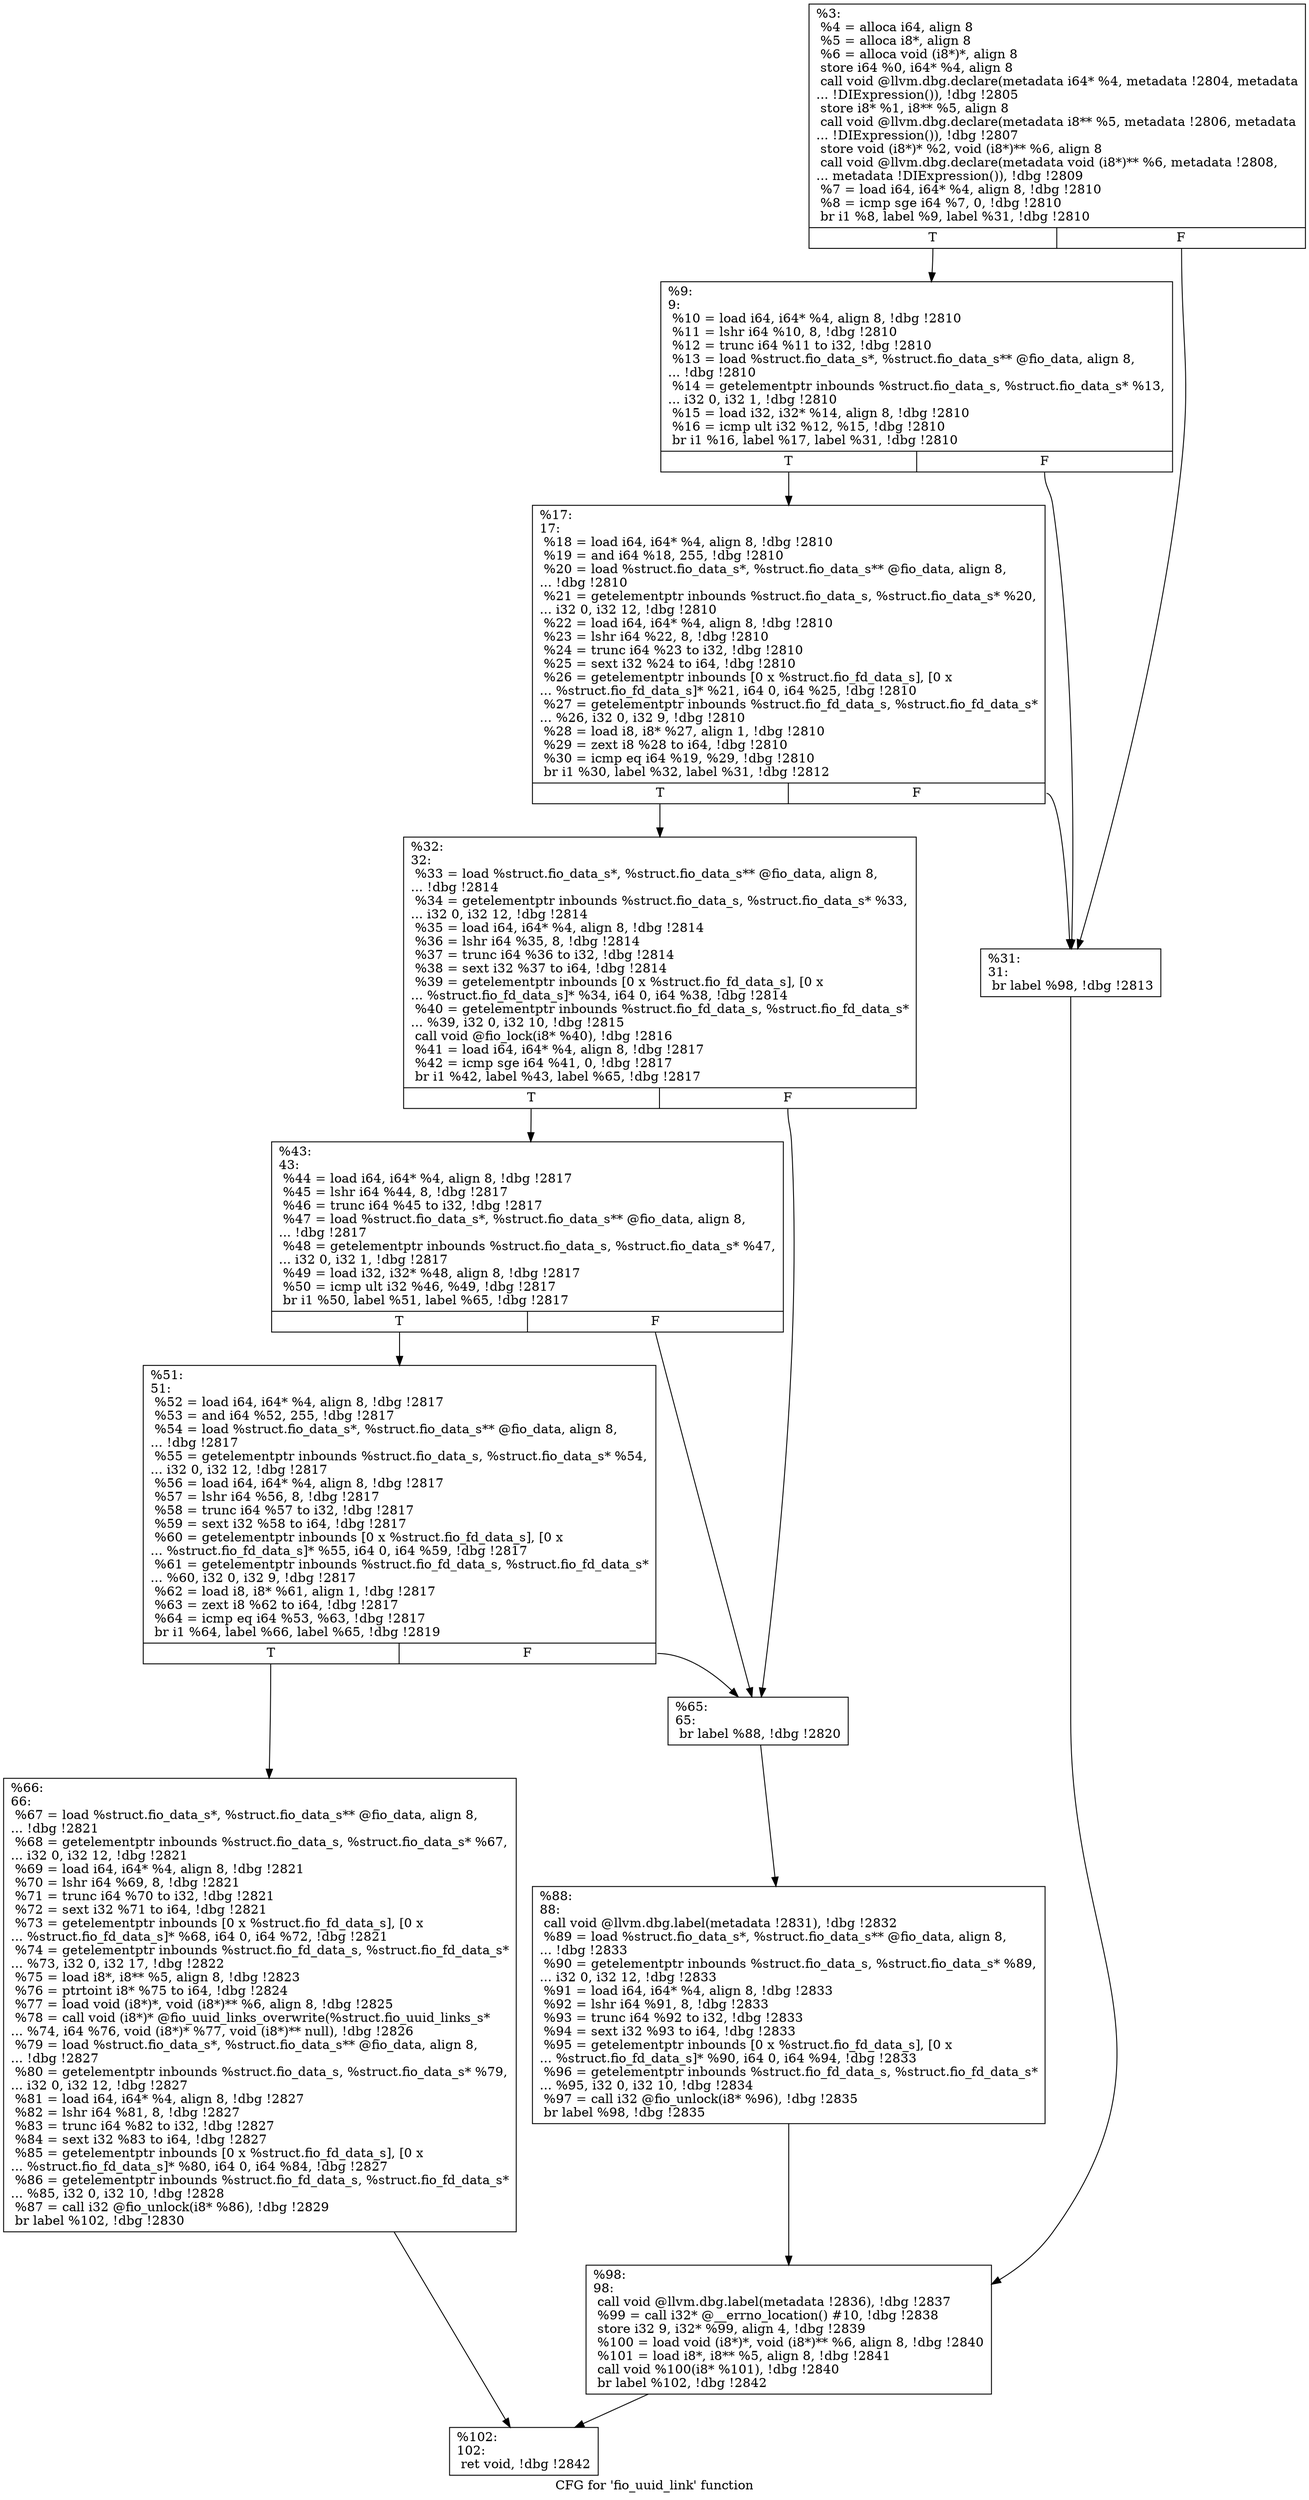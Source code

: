 digraph "CFG for 'fio_uuid_link' function" {
	label="CFG for 'fio_uuid_link' function";

	Node0x5568516b0930 [shape=record,label="{%3:\l  %4 = alloca i64, align 8\l  %5 = alloca i8*, align 8\l  %6 = alloca void (i8*)*, align 8\l  store i64 %0, i64* %4, align 8\l  call void @llvm.dbg.declare(metadata i64* %4, metadata !2804, metadata\l... !DIExpression()), !dbg !2805\l  store i8* %1, i8** %5, align 8\l  call void @llvm.dbg.declare(metadata i8** %5, metadata !2806, metadata\l... !DIExpression()), !dbg !2807\l  store void (i8*)* %2, void (i8*)** %6, align 8\l  call void @llvm.dbg.declare(metadata void (i8*)** %6, metadata !2808,\l... metadata !DIExpression()), !dbg !2809\l  %7 = load i64, i64* %4, align 8, !dbg !2810\l  %8 = icmp sge i64 %7, 0, !dbg !2810\l  br i1 %8, label %9, label %31, !dbg !2810\l|{<s0>T|<s1>F}}"];
	Node0x5568516b0930:s0 -> Node0x5568516b4a40;
	Node0x5568516b0930:s1 -> Node0x5568516b4ae0;
	Node0x5568516b4a40 [shape=record,label="{%9:\l9:                                                \l  %10 = load i64, i64* %4, align 8, !dbg !2810\l  %11 = lshr i64 %10, 8, !dbg !2810\l  %12 = trunc i64 %11 to i32, !dbg !2810\l  %13 = load %struct.fio_data_s*, %struct.fio_data_s** @fio_data, align 8,\l... !dbg !2810\l  %14 = getelementptr inbounds %struct.fio_data_s, %struct.fio_data_s* %13,\l... i32 0, i32 1, !dbg !2810\l  %15 = load i32, i32* %14, align 8, !dbg !2810\l  %16 = icmp ult i32 %12, %15, !dbg !2810\l  br i1 %16, label %17, label %31, !dbg !2810\l|{<s0>T|<s1>F}}"];
	Node0x5568516b4a40:s0 -> Node0x5568516b4a90;
	Node0x5568516b4a40:s1 -> Node0x5568516b4ae0;
	Node0x5568516b4a90 [shape=record,label="{%17:\l17:                                               \l  %18 = load i64, i64* %4, align 8, !dbg !2810\l  %19 = and i64 %18, 255, !dbg !2810\l  %20 = load %struct.fio_data_s*, %struct.fio_data_s** @fio_data, align 8,\l... !dbg !2810\l  %21 = getelementptr inbounds %struct.fio_data_s, %struct.fio_data_s* %20,\l... i32 0, i32 12, !dbg !2810\l  %22 = load i64, i64* %4, align 8, !dbg !2810\l  %23 = lshr i64 %22, 8, !dbg !2810\l  %24 = trunc i64 %23 to i32, !dbg !2810\l  %25 = sext i32 %24 to i64, !dbg !2810\l  %26 = getelementptr inbounds [0 x %struct.fio_fd_data_s], [0 x\l... %struct.fio_fd_data_s]* %21, i64 0, i64 %25, !dbg !2810\l  %27 = getelementptr inbounds %struct.fio_fd_data_s, %struct.fio_fd_data_s*\l... %26, i32 0, i32 9, !dbg !2810\l  %28 = load i8, i8* %27, align 1, !dbg !2810\l  %29 = zext i8 %28 to i64, !dbg !2810\l  %30 = icmp eq i64 %19, %29, !dbg !2810\l  br i1 %30, label %32, label %31, !dbg !2812\l|{<s0>T|<s1>F}}"];
	Node0x5568516b4a90:s0 -> Node0x5568516b4b30;
	Node0x5568516b4a90:s1 -> Node0x5568516b4ae0;
	Node0x5568516b4ae0 [shape=record,label="{%31:\l31:                                               \l  br label %98, !dbg !2813\l}"];
	Node0x5568516b4ae0 -> Node0x5568516b4d10;
	Node0x5568516b4b30 [shape=record,label="{%32:\l32:                                               \l  %33 = load %struct.fio_data_s*, %struct.fio_data_s** @fio_data, align 8,\l... !dbg !2814\l  %34 = getelementptr inbounds %struct.fio_data_s, %struct.fio_data_s* %33,\l... i32 0, i32 12, !dbg !2814\l  %35 = load i64, i64* %4, align 8, !dbg !2814\l  %36 = lshr i64 %35, 8, !dbg !2814\l  %37 = trunc i64 %36 to i32, !dbg !2814\l  %38 = sext i32 %37 to i64, !dbg !2814\l  %39 = getelementptr inbounds [0 x %struct.fio_fd_data_s], [0 x\l... %struct.fio_fd_data_s]* %34, i64 0, i64 %38, !dbg !2814\l  %40 = getelementptr inbounds %struct.fio_fd_data_s, %struct.fio_fd_data_s*\l... %39, i32 0, i32 10, !dbg !2815\l  call void @fio_lock(i8* %40), !dbg !2816\l  %41 = load i64, i64* %4, align 8, !dbg !2817\l  %42 = icmp sge i64 %41, 0, !dbg !2817\l  br i1 %42, label %43, label %65, !dbg !2817\l|{<s0>T|<s1>F}}"];
	Node0x5568516b4b30:s0 -> Node0x5568516b4b80;
	Node0x5568516b4b30:s1 -> Node0x5568516b4c20;
	Node0x5568516b4b80 [shape=record,label="{%43:\l43:                                               \l  %44 = load i64, i64* %4, align 8, !dbg !2817\l  %45 = lshr i64 %44, 8, !dbg !2817\l  %46 = trunc i64 %45 to i32, !dbg !2817\l  %47 = load %struct.fio_data_s*, %struct.fio_data_s** @fio_data, align 8,\l... !dbg !2817\l  %48 = getelementptr inbounds %struct.fio_data_s, %struct.fio_data_s* %47,\l... i32 0, i32 1, !dbg !2817\l  %49 = load i32, i32* %48, align 8, !dbg !2817\l  %50 = icmp ult i32 %46, %49, !dbg !2817\l  br i1 %50, label %51, label %65, !dbg !2817\l|{<s0>T|<s1>F}}"];
	Node0x5568516b4b80:s0 -> Node0x5568516b4bd0;
	Node0x5568516b4b80:s1 -> Node0x5568516b4c20;
	Node0x5568516b4bd0 [shape=record,label="{%51:\l51:                                               \l  %52 = load i64, i64* %4, align 8, !dbg !2817\l  %53 = and i64 %52, 255, !dbg !2817\l  %54 = load %struct.fio_data_s*, %struct.fio_data_s** @fio_data, align 8,\l... !dbg !2817\l  %55 = getelementptr inbounds %struct.fio_data_s, %struct.fio_data_s* %54,\l... i32 0, i32 12, !dbg !2817\l  %56 = load i64, i64* %4, align 8, !dbg !2817\l  %57 = lshr i64 %56, 8, !dbg !2817\l  %58 = trunc i64 %57 to i32, !dbg !2817\l  %59 = sext i32 %58 to i64, !dbg !2817\l  %60 = getelementptr inbounds [0 x %struct.fio_fd_data_s], [0 x\l... %struct.fio_fd_data_s]* %55, i64 0, i64 %59, !dbg !2817\l  %61 = getelementptr inbounds %struct.fio_fd_data_s, %struct.fio_fd_data_s*\l... %60, i32 0, i32 9, !dbg !2817\l  %62 = load i8, i8* %61, align 1, !dbg !2817\l  %63 = zext i8 %62 to i64, !dbg !2817\l  %64 = icmp eq i64 %53, %63, !dbg !2817\l  br i1 %64, label %66, label %65, !dbg !2819\l|{<s0>T|<s1>F}}"];
	Node0x5568516b4bd0:s0 -> Node0x5568516b4c70;
	Node0x5568516b4bd0:s1 -> Node0x5568516b4c20;
	Node0x5568516b4c20 [shape=record,label="{%65:\l65:                                               \l  br label %88, !dbg !2820\l}"];
	Node0x5568516b4c20 -> Node0x5568516b4cc0;
	Node0x5568516b4c70 [shape=record,label="{%66:\l66:                                               \l  %67 = load %struct.fio_data_s*, %struct.fio_data_s** @fio_data, align 8,\l... !dbg !2821\l  %68 = getelementptr inbounds %struct.fio_data_s, %struct.fio_data_s* %67,\l... i32 0, i32 12, !dbg !2821\l  %69 = load i64, i64* %4, align 8, !dbg !2821\l  %70 = lshr i64 %69, 8, !dbg !2821\l  %71 = trunc i64 %70 to i32, !dbg !2821\l  %72 = sext i32 %71 to i64, !dbg !2821\l  %73 = getelementptr inbounds [0 x %struct.fio_fd_data_s], [0 x\l... %struct.fio_fd_data_s]* %68, i64 0, i64 %72, !dbg !2821\l  %74 = getelementptr inbounds %struct.fio_fd_data_s, %struct.fio_fd_data_s*\l... %73, i32 0, i32 17, !dbg !2822\l  %75 = load i8*, i8** %5, align 8, !dbg !2823\l  %76 = ptrtoint i8* %75 to i64, !dbg !2824\l  %77 = load void (i8*)*, void (i8*)** %6, align 8, !dbg !2825\l  %78 = call void (i8*)* @fio_uuid_links_overwrite(%struct.fio_uuid_links_s*\l... %74, i64 %76, void (i8*)* %77, void (i8*)** null), !dbg !2826\l  %79 = load %struct.fio_data_s*, %struct.fio_data_s** @fio_data, align 8,\l... !dbg !2827\l  %80 = getelementptr inbounds %struct.fio_data_s, %struct.fio_data_s* %79,\l... i32 0, i32 12, !dbg !2827\l  %81 = load i64, i64* %4, align 8, !dbg !2827\l  %82 = lshr i64 %81, 8, !dbg !2827\l  %83 = trunc i64 %82 to i32, !dbg !2827\l  %84 = sext i32 %83 to i64, !dbg !2827\l  %85 = getelementptr inbounds [0 x %struct.fio_fd_data_s], [0 x\l... %struct.fio_fd_data_s]* %80, i64 0, i64 %84, !dbg !2827\l  %86 = getelementptr inbounds %struct.fio_fd_data_s, %struct.fio_fd_data_s*\l... %85, i32 0, i32 10, !dbg !2828\l  %87 = call i32 @fio_unlock(i8* %86), !dbg !2829\l  br label %102, !dbg !2830\l}"];
	Node0x5568516b4c70 -> Node0x5568516b4d60;
	Node0x5568516b4cc0 [shape=record,label="{%88:\l88:                                               \l  call void @llvm.dbg.label(metadata !2831), !dbg !2832\l  %89 = load %struct.fio_data_s*, %struct.fio_data_s** @fio_data, align 8,\l... !dbg !2833\l  %90 = getelementptr inbounds %struct.fio_data_s, %struct.fio_data_s* %89,\l... i32 0, i32 12, !dbg !2833\l  %91 = load i64, i64* %4, align 8, !dbg !2833\l  %92 = lshr i64 %91, 8, !dbg !2833\l  %93 = trunc i64 %92 to i32, !dbg !2833\l  %94 = sext i32 %93 to i64, !dbg !2833\l  %95 = getelementptr inbounds [0 x %struct.fio_fd_data_s], [0 x\l... %struct.fio_fd_data_s]* %90, i64 0, i64 %94, !dbg !2833\l  %96 = getelementptr inbounds %struct.fio_fd_data_s, %struct.fio_fd_data_s*\l... %95, i32 0, i32 10, !dbg !2834\l  %97 = call i32 @fio_unlock(i8* %96), !dbg !2835\l  br label %98, !dbg !2835\l}"];
	Node0x5568516b4cc0 -> Node0x5568516b4d10;
	Node0x5568516b4d10 [shape=record,label="{%98:\l98:                                               \l  call void @llvm.dbg.label(metadata !2836), !dbg !2837\l  %99 = call i32* @__errno_location() #10, !dbg !2838\l  store i32 9, i32* %99, align 4, !dbg !2839\l  %100 = load void (i8*)*, void (i8*)** %6, align 8, !dbg !2840\l  %101 = load i8*, i8** %5, align 8, !dbg !2841\l  call void %100(i8* %101), !dbg !2840\l  br label %102, !dbg !2842\l}"];
	Node0x5568516b4d10 -> Node0x5568516b4d60;
	Node0x5568516b4d60 [shape=record,label="{%102:\l102:                                              \l  ret void, !dbg !2842\l}"];
}
